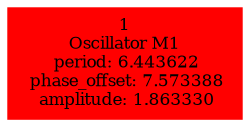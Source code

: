 digraph g{ forcelabels=true;
1 [label=<1<BR />Oscillator M1<BR /> period: 6.443622<BR /> phase_offset: 7.573388<BR /> amplitude: 1.863330>, shape=box,color=red,style=filled,fontsize=8]; }
